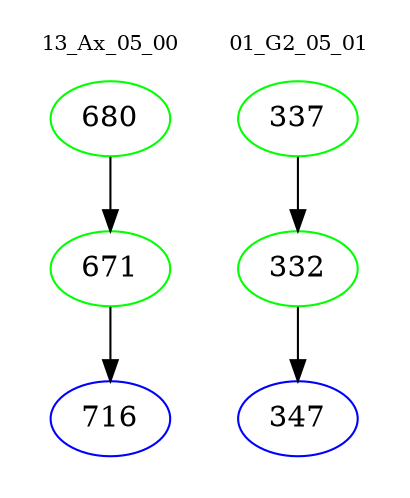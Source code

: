 digraph{
subgraph cluster_0 {
color = white
label = "13_Ax_05_00";
fontsize=10;
T0_680 [label="680", color="green"]
T0_680 -> T0_671 [color="black"]
T0_671 [label="671", color="green"]
T0_671 -> T0_716 [color="black"]
T0_716 [label="716", color="blue"]
}
subgraph cluster_1 {
color = white
label = "01_G2_05_01";
fontsize=10;
T1_337 [label="337", color="green"]
T1_337 -> T1_332 [color="black"]
T1_332 [label="332", color="green"]
T1_332 -> T1_347 [color="black"]
T1_347 [label="347", color="blue"]
}
}
